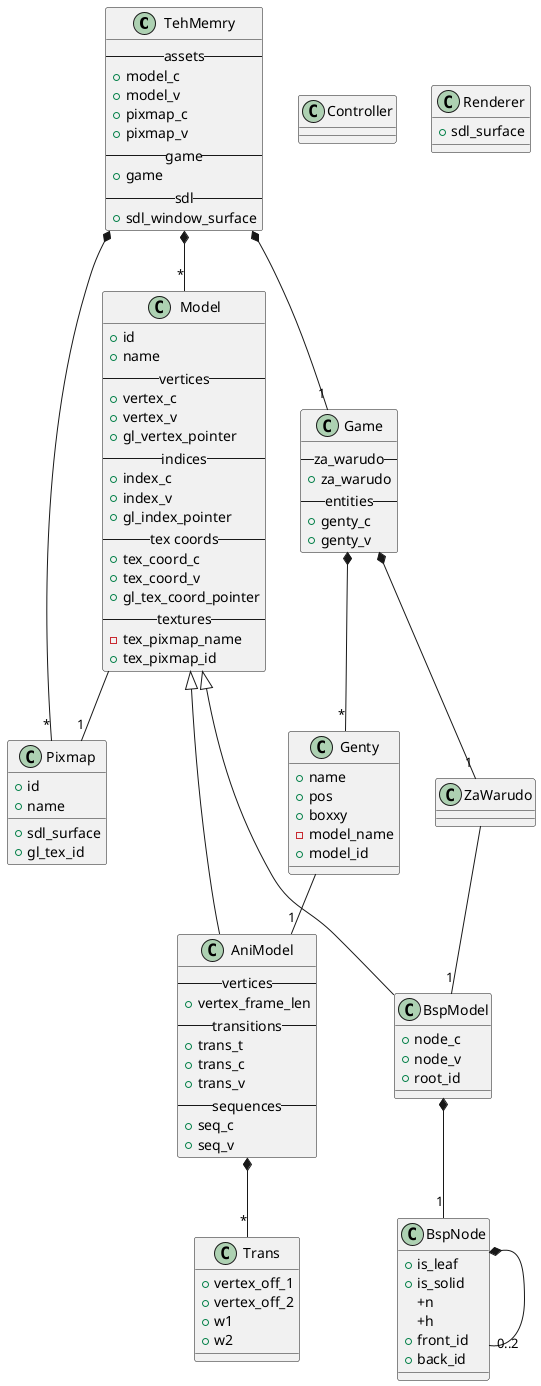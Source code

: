 @startuml;

class TehMemry {
	-- assets --
	+model_c
	+model_v
	+pixmap_c
	+pixmap_v
	-- game --
	+game
	-- sdl --
	+sdl_window_surface
}

TehMemry *-- "*" Model
TehMemry *-- "*" Pixmap
TehMemry *-- "1" Game

class Pixmap {
	+id
	+name
	__
	+sdl_surface
	+gl_tex_id
}

class Model {
	+id
	+name
	-- vertices --
	+vertex_c
	+vertex_v
	+gl_vertex_pointer
	-- indices --
	+index_c
	+index_v
	+gl_index_pointer
	-- tex coords --
	+tex_coord_c
	+tex_coord_v
	+gl_tex_coord_pointer
	-- textures --
	-tex_pixmap_name
	+tex_pixmap_id
}

Model <|-- AniModel
Model <|-- BspModel

Model -- "1" Pixmap

class AniModel {
	-- vertices --
	+vertex_frame_len
	-- transitions --
	+trans_t
	+trans_c
	+trans_v
	-- sequences --
	+seq_c
	+seq_v
}

class Trans {
	+vertex_off_1
	+vertex_off_2
	+w1
	+w2
}

AniModel *-- "*" Trans

class BspModel {
	+node_c
	+node_v
	+root_id
}

class BspNode {
	+is_leaf
	+is_solid
	+n
	+h
	+front_id
	+back_id
}

BspModel *-- "1" BspNode
BspNode *-- "0..2" BspNode

class Game {
	-- za_warudo --
	+za_warudo
	-- entities --
	+genty_c
	+genty_v
}

Game *-- "1" ZaWarudo
Game *-- "*" Genty

class ZaWarudo {
}

ZaWarudo -- "1" BspModel

class Genty {
	+name
	+pos
	+boxxy
	-model_name
	+model_id
}

Genty -- "1" AniModel

class Controller {
}

class Renderer {
	+sdl_surface
}

@enduml;
